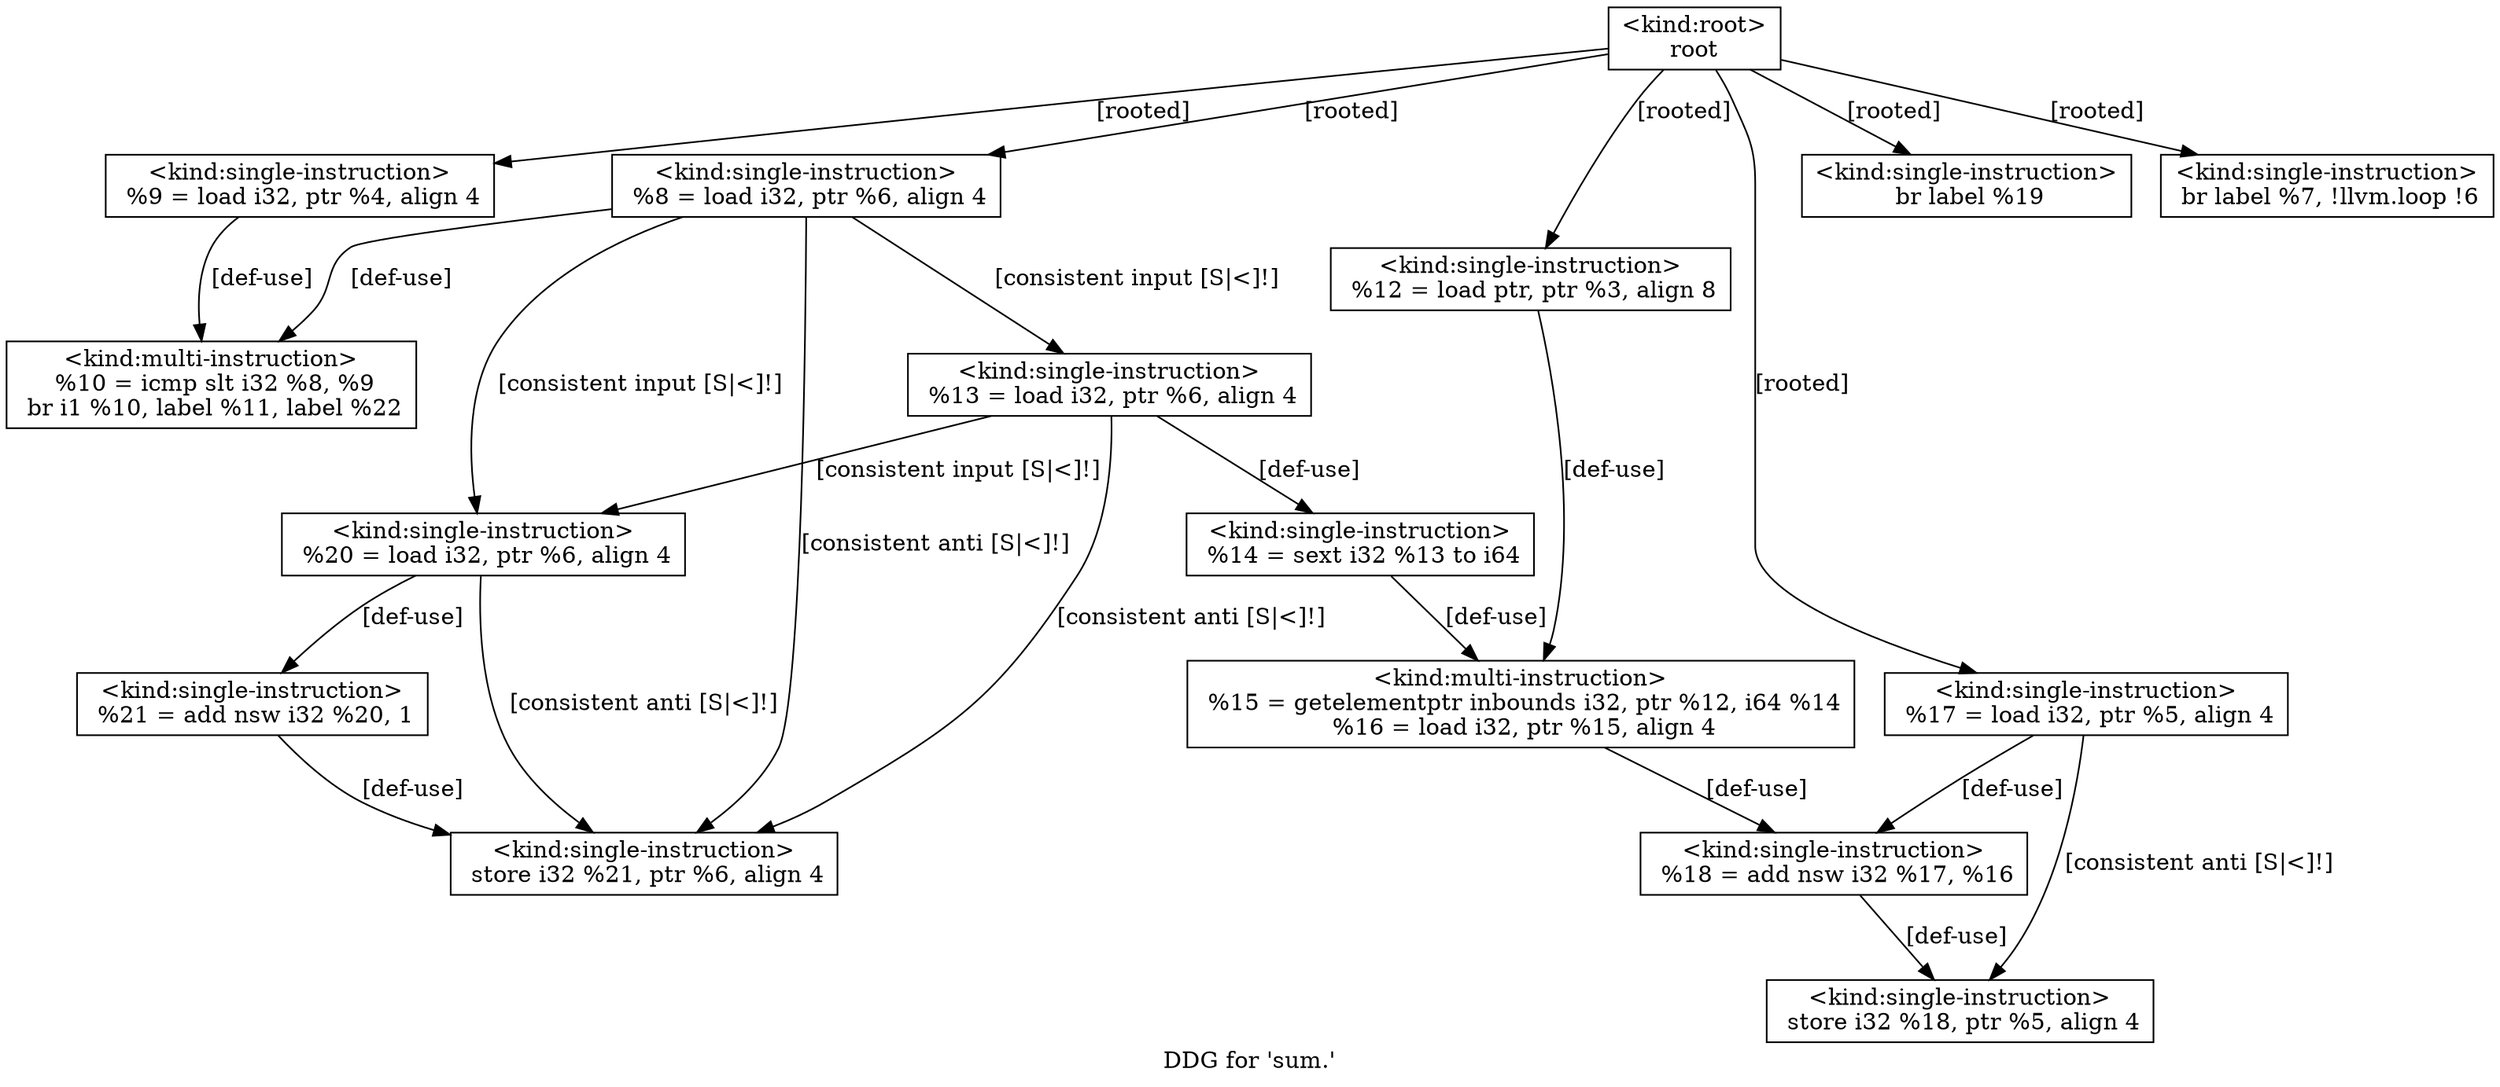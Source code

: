 digraph "DDG for 'sum.'" {
	label="DDG for 'sum.'";

	Node0x5579e1164c50 [shape=record,label="{\<kind:root\>\nroot\n}"];
	Node0x5579e1164c50 -> Node0x5579e1166620[label="[rooted]"];
	Node0x5579e1164c50 -> Node0x5579e1166680[label="[rooted]"];
	Node0x5579e1164c50 -> Node0x5579e1170c20[label="[rooted]"];
	Node0x5579e1164c50 -> Node0x5579e1170e00[label="[rooted]"];
	Node0x5579e1164c50 -> Node0x5579e1170f20[label="[rooted]"];
	Node0x5579e1164c50 -> Node0x5579e11710a0[label="[rooted]"];
	Node0x5579e11710a0 [shape=record,label="{\<kind:single-instruction\>\n  br label %7, !llvm.loop !6\n}"];
	Node0x5579e1170f20 [shape=record,label="{\<kind:single-instruction\>\n  br label %19\n}"];
	Node0x5579e1170e00 [shape=record,label="{\<kind:single-instruction\>\n  %17 = load i32, ptr %5, align 4\n}"];
	Node0x5579e1170e00 -> Node0x5579e1170e60[label="[def-use]"];
	Node0x5579e1170e00 -> Node0x5579e1170ec0[label="[consistent anti [S|<]!]"];
	Node0x5579e1170c20 [shape=record,label="{\<kind:single-instruction\>\n  %12 = load ptr, ptr %3, align 8\n}"];
	Node0x5579e1170c20 -> Node0x5579e1170d40[label="[def-use]"];
	Node0x5579e1166680 [shape=record,label="{\<kind:single-instruction\>\n  %9 = load i32, ptr %4, align 4\n}"];
	Node0x5579e1166680 -> Node0x5579e1170b60[label="[def-use]"];
	Node0x5579e1166620 [shape=record,label="{\<kind:single-instruction\>\n  %8 = load i32, ptr %6, align 4\n}"];
	Node0x5579e1166620 -> Node0x5579e1170b60[label="[def-use]"];
	Node0x5579e1166620 -> Node0x5579e1170c80[label="[consistent input [S|<]!]"];
	Node0x5579e1166620 -> Node0x5579e1170f80[label="[consistent input [S|<]!]"];
	Node0x5579e1166620 -> Node0x5579e1171040[label="[consistent anti [S|<]!]"];
	Node0x5579e1170c80 [shape=record,label="{\<kind:single-instruction\>\n  %13 = load i32, ptr %6, align 4\n}"];
	Node0x5579e1170c80 -> Node0x5579e1170ce0[label="[def-use]"];
	Node0x5579e1170c80 -> Node0x5579e1170f80[label="[consistent input [S|<]!]"];
	Node0x5579e1170c80 -> Node0x5579e1171040[label="[consistent anti [S|<]!]"];
	Node0x5579e1170f80 [shape=record,label="{\<kind:single-instruction\>\n  %20 = load i32, ptr %6, align 4\n}"];
	Node0x5579e1170f80 -> Node0x5579e1170fe0[label="[def-use]"];
	Node0x5579e1170f80 -> Node0x5579e1171040[label="[consistent anti [S|<]!]"];
	Node0x5579e1170fe0 [shape=record,label="{\<kind:single-instruction\>\n  %21 = add nsw i32 %20, 1\n}"];
	Node0x5579e1170fe0 -> Node0x5579e1171040[label="[def-use]"];
	Node0x5579e1171040 [shape=record,label="{\<kind:single-instruction\>\n  store i32 %21, ptr %6, align 4\n}"];
	Node0x5579e1170ce0 [shape=record,label="{\<kind:single-instruction\>\n  %14 = sext i32 %13 to i64\n}"];
	Node0x5579e1170ce0 -> Node0x5579e1170d40[label="[def-use]"];
	Node0x5579e1170d40 [shape=record,label="{\<kind:multi-instruction\>\n  %15 = getelementptr inbounds i32, ptr %12, i64 %14\n  %16 = load i32, ptr %15, align 4\n}"];
	Node0x5579e1170d40 -> Node0x5579e1170e60[label="[def-use]"];
	Node0x5579e1170e60 [shape=record,label="{\<kind:single-instruction\>\n  %18 = add nsw i32 %17, %16\n}"];
	Node0x5579e1170e60 -> Node0x5579e1170ec0[label="[def-use]"];
	Node0x5579e1170ec0 [shape=record,label="{\<kind:single-instruction\>\n  store i32 %18, ptr %5, align 4\n}"];
	Node0x5579e1170b60 [shape=record,label="{\<kind:multi-instruction\>\n  %10 = icmp slt i32 %8, %9\n  br i1 %10, label %11, label %22\n}"];
}
